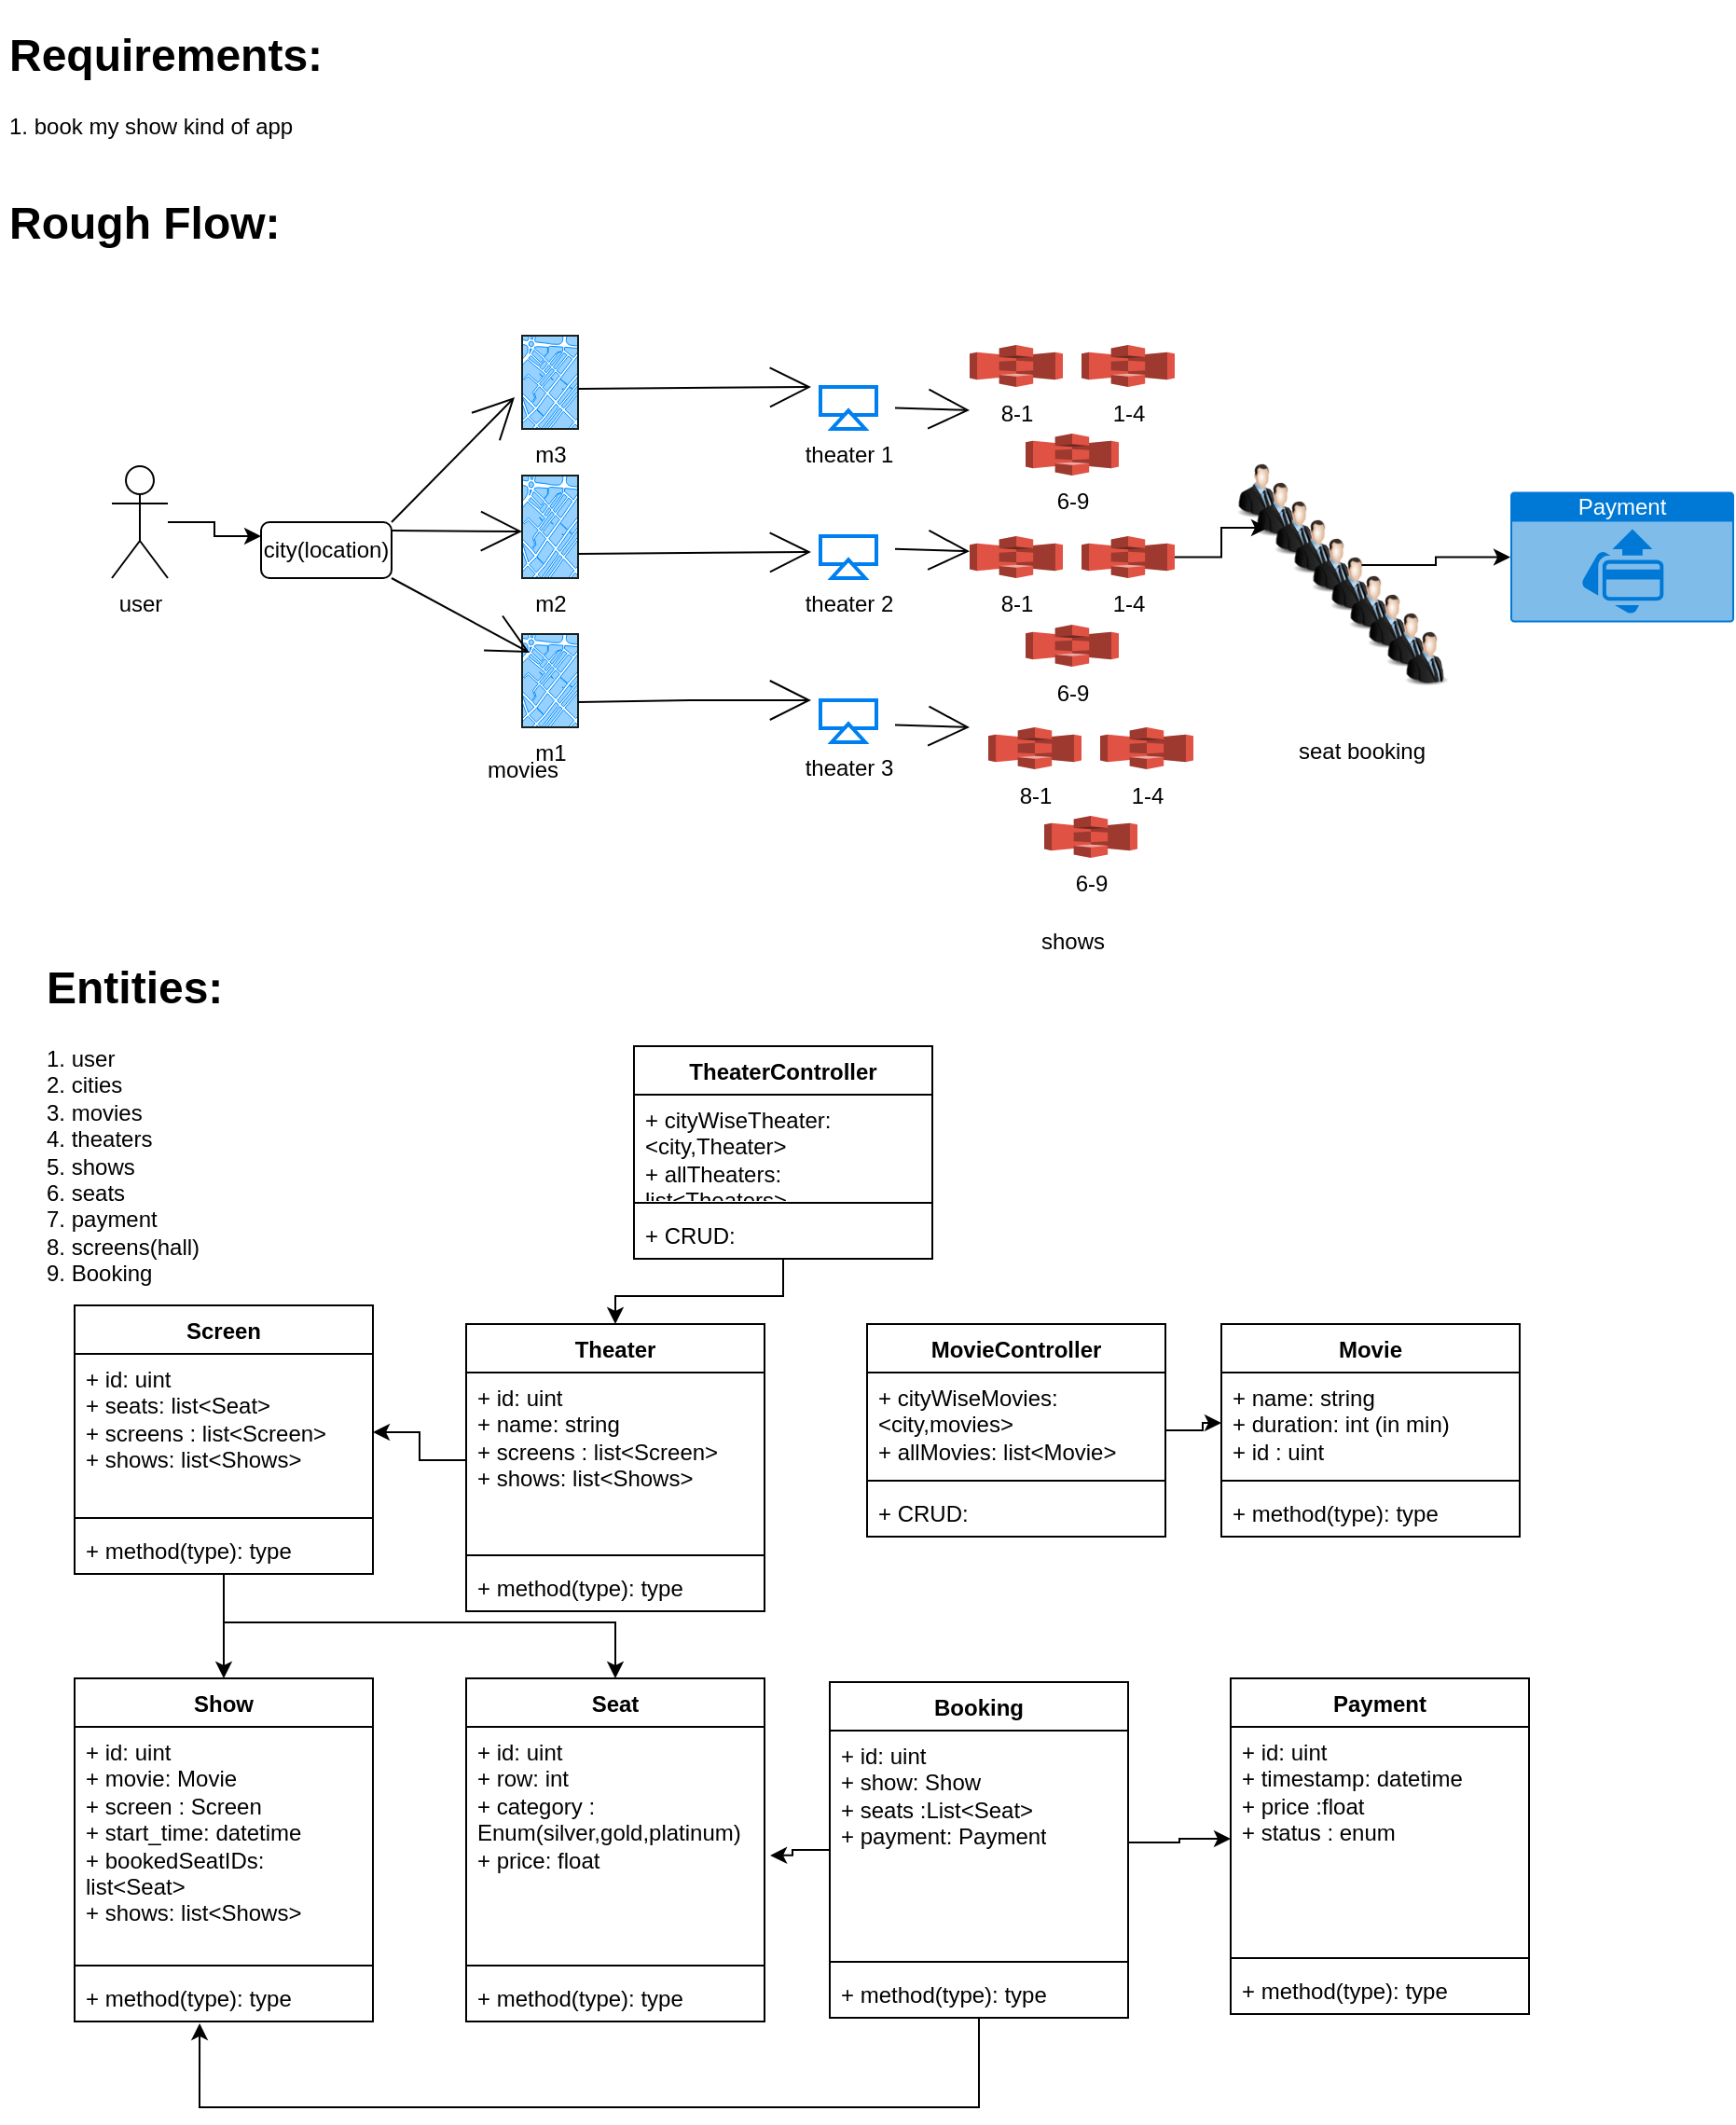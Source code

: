<mxfile version="21.4.0" type="github">
  <diagram name="Page-1" id="S_VMc3f9QzT-krZpT3vm">
    <mxGraphModel dx="1466" dy="2043" grid="1" gridSize="10" guides="1" tooltips="1" connect="1" arrows="1" fold="1" page="1" pageScale="1" pageWidth="827" pageHeight="1169" math="0" shadow="0">
      <root>
        <mxCell id="0" />
        <mxCell id="1" parent="0" />
        <mxCell id="q9Hn70hhjZPMbS5lLQ8r-1" value="&lt;h1&gt;Rough Flow:&lt;/h1&gt;" style="text;html=1;strokeColor=none;fillColor=none;spacing=5;spacingTop=-20;whiteSpace=wrap;overflow=hidden;rounded=0;" vertex="1" parent="1">
          <mxGeometry y="10" width="500" height="60" as="geometry" />
        </mxCell>
        <mxCell id="q9Hn70hhjZPMbS5lLQ8r-67" style="edgeStyle=orthogonalEdgeStyle;rounded=0;orthogonalLoop=1;jettySize=auto;html=1;entryX=0;entryY=0.25;entryDx=0;entryDy=0;" edge="1" parent="1" source="q9Hn70hhjZPMbS5lLQ8r-2" target="q9Hn70hhjZPMbS5lLQ8r-3">
          <mxGeometry relative="1" as="geometry" />
        </mxCell>
        <mxCell id="q9Hn70hhjZPMbS5lLQ8r-2" value="user" style="shape=umlActor;verticalLabelPosition=bottom;verticalAlign=top;html=1;outlineConnect=0;" vertex="1" parent="1">
          <mxGeometry x="60" y="160" width="30" height="60" as="geometry" />
        </mxCell>
        <mxCell id="q9Hn70hhjZPMbS5lLQ8r-3" value="city(location)" style="rounded=1;whiteSpace=wrap;html=1;" vertex="1" parent="1">
          <mxGeometry x="140" y="190" width="70" height="30" as="geometry" />
        </mxCell>
        <mxCell id="q9Hn70hhjZPMbS5lLQ8r-4" value="m3" style="verticalLabelPosition=bottom;verticalAlign=top;html=1;shadow=0;dashed=0;strokeWidth=1;shape=mxgraph.ios.iBgMap;strokeColor=#18211b;strokeColor2=#008cff;fillColor2=#96D1FF;" vertex="1" parent="1">
          <mxGeometry x="280" y="90" width="30" height="50" as="geometry" />
        </mxCell>
        <mxCell id="q9Hn70hhjZPMbS5lLQ8r-6" value="m1" style="verticalLabelPosition=bottom;verticalAlign=top;html=1;shadow=0;dashed=0;strokeWidth=1;shape=mxgraph.ios.iBgMap;strokeColor=#18211b;strokeColor2=#008cff;fillColor2=#96D1FF;" vertex="1" parent="1">
          <mxGeometry x="280" y="250" width="30" height="50" as="geometry" />
        </mxCell>
        <mxCell id="q9Hn70hhjZPMbS5lLQ8r-9" value="m2" style="verticalLabelPosition=bottom;verticalAlign=top;html=1;shadow=0;dashed=0;strokeWidth=1;shape=mxgraph.ios.iBgMap;strokeColor=#18211b;strokeColor2=#008cff;fillColor2=#96D1FF;" vertex="1" parent="1">
          <mxGeometry x="280" y="165" width="30" height="55" as="geometry" />
        </mxCell>
        <mxCell id="q9Hn70hhjZPMbS5lLQ8r-14" value="" style="endArrow=open;html=1;strokeWidth=1;endFill=0;endSize=20;rounded=0;" edge="1" parent="1">
          <mxGeometry width="100" relative="1" as="geometry">
            <mxPoint x="210" y="194.5" as="sourcePoint" />
            <mxPoint x="280" y="195" as="targetPoint" />
          </mxGeometry>
        </mxCell>
        <mxCell id="q9Hn70hhjZPMbS5lLQ8r-15" value="" style="endArrow=open;html=1;strokeWidth=1;endFill=0;endSize=20;rounded=0;entryX=-0.133;entryY=0.66;entryDx=0;entryDy=0;entryPerimeter=0;" edge="1" parent="1" target="q9Hn70hhjZPMbS5lLQ8r-4">
          <mxGeometry width="100" relative="1" as="geometry">
            <mxPoint x="210" y="190" as="sourcePoint" />
            <mxPoint x="300" y="90" as="targetPoint" />
          </mxGeometry>
        </mxCell>
        <mxCell id="q9Hn70hhjZPMbS5lLQ8r-16" value="" style="endArrow=open;html=1;strokeWidth=1;endFill=0;endSize=20;rounded=0;entryX=0.133;entryY=0.2;entryDx=0;entryDy=0;entryPerimeter=0;" edge="1" parent="1" target="q9Hn70hhjZPMbS5lLQ8r-6">
          <mxGeometry width="100" relative="1" as="geometry">
            <mxPoint x="210" y="220" as="sourcePoint" />
            <mxPoint x="280" y="220.5" as="targetPoint" />
            <Array as="points" />
          </mxGeometry>
        </mxCell>
        <mxCell id="q9Hn70hhjZPMbS5lLQ8r-17" value="movies" style="text;html=1;align=center;verticalAlign=middle;resizable=0;points=[];autosize=1;strokeColor=none;fillColor=none;" vertex="1" parent="1">
          <mxGeometry x="250" y="308" width="60" height="30" as="geometry" />
        </mxCell>
        <mxCell id="q9Hn70hhjZPMbS5lLQ8r-22" value="theater 1" style="html=1;verticalLabelPosition=bottom;align=center;labelBackgroundColor=#ffffff;verticalAlign=top;strokeWidth=2;strokeColor=#0080F0;shadow=0;dashed=0;shape=mxgraph.ios7.icons.move_to_folder;" vertex="1" parent="1">
          <mxGeometry x="440" y="117.5" width="30" height="22.5" as="geometry" />
        </mxCell>
        <mxCell id="q9Hn70hhjZPMbS5lLQ8r-23" value="theater 2" style="html=1;verticalLabelPosition=bottom;align=center;labelBackgroundColor=#ffffff;verticalAlign=top;strokeWidth=2;strokeColor=#0080F0;shadow=0;dashed=0;shape=mxgraph.ios7.icons.move_to_folder;" vertex="1" parent="1">
          <mxGeometry x="440" y="197.5" width="30" height="22.5" as="geometry" />
        </mxCell>
        <mxCell id="q9Hn70hhjZPMbS5lLQ8r-24" value="theater 3" style="html=1;verticalLabelPosition=bottom;align=center;labelBackgroundColor=#ffffff;verticalAlign=top;strokeWidth=2;strokeColor=#0080F0;shadow=0;dashed=0;shape=mxgraph.ios7.icons.move_to_folder;" vertex="1" parent="1">
          <mxGeometry x="440" y="285.5" width="30" height="22.5" as="geometry" />
        </mxCell>
        <mxCell id="q9Hn70hhjZPMbS5lLQ8r-25" value="" style="endArrow=open;html=1;strokeWidth=1;endFill=0;endSize=20;rounded=0;entryX=-0.167;entryY=0.378;entryDx=0;entryDy=0;entryPerimeter=0;" edge="1" parent="1" target="q9Hn70hhjZPMbS5lLQ8r-23">
          <mxGeometry width="100" relative="1" as="geometry">
            <mxPoint x="310" y="207" as="sourcePoint" />
            <mxPoint x="376" y="140" as="targetPoint" />
          </mxGeometry>
        </mxCell>
        <mxCell id="q9Hn70hhjZPMbS5lLQ8r-26" value="" style="endArrow=open;html=1;strokeWidth=1;endFill=0;endSize=20;rounded=0;entryX=-0.167;entryY=0.378;entryDx=0;entryDy=0;entryPerimeter=0;" edge="1" parent="1">
          <mxGeometry width="100" relative="1" as="geometry">
            <mxPoint x="310" y="118.5" as="sourcePoint" />
            <mxPoint x="435" y="117.5" as="targetPoint" />
          </mxGeometry>
        </mxCell>
        <mxCell id="q9Hn70hhjZPMbS5lLQ8r-27" value="" style="endArrow=open;html=1;strokeWidth=1;endFill=0;endSize=20;rounded=0;entryX=-0.167;entryY=0.378;entryDx=0;entryDy=0;entryPerimeter=0;" edge="1" parent="1">
          <mxGeometry width="100" relative="1" as="geometry">
            <mxPoint x="310" y="286.5" as="sourcePoint" />
            <mxPoint x="435" y="285.5" as="targetPoint" />
            <Array as="points">
              <mxPoint x="370" y="285.5" />
            </Array>
          </mxGeometry>
        </mxCell>
        <mxCell id="q9Hn70hhjZPMbS5lLQ8r-28" value="8-1" style="outlineConnect=0;dashed=0;verticalLabelPosition=bottom;verticalAlign=top;align=center;html=1;shape=mxgraph.aws3.s3;fillColor=#E05243;gradientColor=none;" vertex="1" parent="1">
          <mxGeometry x="520" y="95" width="50" height="22.5" as="geometry" />
        </mxCell>
        <mxCell id="q9Hn70hhjZPMbS5lLQ8r-30" value="1-4" style="outlineConnect=0;dashed=0;verticalLabelPosition=bottom;verticalAlign=top;align=center;html=1;shape=mxgraph.aws3.s3;fillColor=#E05243;gradientColor=none;" vertex="1" parent="1">
          <mxGeometry x="580" y="95" width="50" height="22.5" as="geometry" />
        </mxCell>
        <mxCell id="q9Hn70hhjZPMbS5lLQ8r-39" value="6-9" style="outlineConnect=0;dashed=0;verticalLabelPosition=bottom;verticalAlign=top;align=center;html=1;shape=mxgraph.aws3.s3;fillColor=#E05243;gradientColor=none;" vertex="1" parent="1">
          <mxGeometry x="550" y="142.5" width="50" height="22.5" as="geometry" />
        </mxCell>
        <mxCell id="q9Hn70hhjZPMbS5lLQ8r-40" style="edgeStyle=orthogonalEdgeStyle;rounded=0;orthogonalLoop=1;jettySize=auto;html=1;exitX=0.5;exitY=1;exitDx=0;exitDy=0;exitPerimeter=0;" edge="1" parent="1" source="q9Hn70hhjZPMbS5lLQ8r-39" target="q9Hn70hhjZPMbS5lLQ8r-39">
          <mxGeometry relative="1" as="geometry" />
        </mxCell>
        <mxCell id="q9Hn70hhjZPMbS5lLQ8r-41" value="8-1" style="outlineConnect=0;dashed=0;verticalLabelPosition=bottom;verticalAlign=top;align=center;html=1;shape=mxgraph.aws3.s3;fillColor=#E05243;gradientColor=none;" vertex="1" parent="1">
          <mxGeometry x="520" y="197.5" width="50" height="22.5" as="geometry" />
        </mxCell>
        <mxCell id="q9Hn70hhjZPMbS5lLQ8r-66" style="edgeStyle=orthogonalEdgeStyle;rounded=0;orthogonalLoop=1;jettySize=auto;html=1;" edge="1" parent="1" source="q9Hn70hhjZPMbS5lLQ8r-42" target="q9Hn70hhjZPMbS5lLQ8r-54">
          <mxGeometry relative="1" as="geometry" />
        </mxCell>
        <mxCell id="q9Hn70hhjZPMbS5lLQ8r-42" value="1-4" style="outlineConnect=0;dashed=0;verticalLabelPosition=bottom;verticalAlign=top;align=center;html=1;shape=mxgraph.aws3.s3;fillColor=#E05243;gradientColor=none;" vertex="1" parent="1">
          <mxGeometry x="580" y="197.5" width="50" height="22.5" as="geometry" />
        </mxCell>
        <mxCell id="q9Hn70hhjZPMbS5lLQ8r-43" value="6-9" style="outlineConnect=0;dashed=0;verticalLabelPosition=bottom;verticalAlign=top;align=center;html=1;shape=mxgraph.aws3.s3;fillColor=#E05243;gradientColor=none;" vertex="1" parent="1">
          <mxGeometry x="550" y="245" width="50" height="22.5" as="geometry" />
        </mxCell>
        <mxCell id="q9Hn70hhjZPMbS5lLQ8r-44" style="edgeStyle=orthogonalEdgeStyle;rounded=0;orthogonalLoop=1;jettySize=auto;html=1;exitX=0.5;exitY=1;exitDx=0;exitDy=0;exitPerimeter=0;" edge="1" parent="1" source="q9Hn70hhjZPMbS5lLQ8r-43" target="q9Hn70hhjZPMbS5lLQ8r-43">
          <mxGeometry relative="1" as="geometry" />
        </mxCell>
        <mxCell id="q9Hn70hhjZPMbS5lLQ8r-45" value="8-1" style="outlineConnect=0;dashed=0;verticalLabelPosition=bottom;verticalAlign=top;align=center;html=1;shape=mxgraph.aws3.s3;fillColor=#E05243;gradientColor=none;" vertex="1" parent="1">
          <mxGeometry x="530" y="300" width="50" height="22.5" as="geometry" />
        </mxCell>
        <mxCell id="q9Hn70hhjZPMbS5lLQ8r-46" value="1-4" style="outlineConnect=0;dashed=0;verticalLabelPosition=bottom;verticalAlign=top;align=center;html=1;shape=mxgraph.aws3.s3;fillColor=#E05243;gradientColor=none;" vertex="1" parent="1">
          <mxGeometry x="590" y="300" width="50" height="22.5" as="geometry" />
        </mxCell>
        <mxCell id="q9Hn70hhjZPMbS5lLQ8r-47" value="6-9" style="outlineConnect=0;dashed=0;verticalLabelPosition=bottom;verticalAlign=top;align=center;html=1;shape=mxgraph.aws3.s3;fillColor=#E05243;gradientColor=none;" vertex="1" parent="1">
          <mxGeometry x="560" y="347.5" width="50" height="22.5" as="geometry" />
        </mxCell>
        <mxCell id="q9Hn70hhjZPMbS5lLQ8r-48" style="edgeStyle=orthogonalEdgeStyle;rounded=0;orthogonalLoop=1;jettySize=auto;html=1;exitX=0.5;exitY=1;exitDx=0;exitDy=0;exitPerimeter=0;" edge="1" parent="1" source="q9Hn70hhjZPMbS5lLQ8r-47" target="q9Hn70hhjZPMbS5lLQ8r-47">
          <mxGeometry relative="1" as="geometry" />
        </mxCell>
        <mxCell id="q9Hn70hhjZPMbS5lLQ8r-49" value="" style="endArrow=open;html=1;strokeWidth=1;endFill=0;endSize=20;rounded=0;" edge="1" parent="1">
          <mxGeometry width="100" relative="1" as="geometry">
            <mxPoint x="480" y="128.75" as="sourcePoint" />
            <mxPoint x="520" y="130" as="targetPoint" />
          </mxGeometry>
        </mxCell>
        <mxCell id="q9Hn70hhjZPMbS5lLQ8r-50" value="" style="endArrow=open;html=1;strokeWidth=1;endFill=0;endSize=20;rounded=0;" edge="1" parent="1">
          <mxGeometry width="100" relative="1" as="geometry">
            <mxPoint x="480" y="298.75" as="sourcePoint" />
            <mxPoint x="520" y="300" as="targetPoint" />
          </mxGeometry>
        </mxCell>
        <mxCell id="q9Hn70hhjZPMbS5lLQ8r-51" value="" style="endArrow=open;html=1;strokeWidth=1;endFill=0;endSize=20;rounded=0;" edge="1" parent="1">
          <mxGeometry width="100" relative="1" as="geometry">
            <mxPoint x="480" y="204.38" as="sourcePoint" />
            <mxPoint x="520" y="205.63" as="targetPoint" />
          </mxGeometry>
        </mxCell>
        <mxCell id="q9Hn70hhjZPMbS5lLQ8r-52" value="" style="image;html=1;image=img/lib/clip_art/people/Suit_Man_128x128.png" vertex="1" parent="1">
          <mxGeometry x="660" y="150.5" width="30" height="45" as="geometry" />
        </mxCell>
        <mxCell id="q9Hn70hhjZPMbS5lLQ8r-53" value="" style="image;html=1;image=img/lib/clip_art/people/Suit_Man_128x128.png" vertex="1" parent="1">
          <mxGeometry x="670" y="160.5" width="30" height="45" as="geometry" />
        </mxCell>
        <mxCell id="q9Hn70hhjZPMbS5lLQ8r-54" value="" style="image;html=1;image=img/lib/clip_art/people/Suit_Man_128x128.png" vertex="1" parent="1">
          <mxGeometry x="680" y="170.5" width="30" height="45" as="geometry" />
        </mxCell>
        <mxCell id="q9Hn70hhjZPMbS5lLQ8r-55" value="" style="image;html=1;image=img/lib/clip_art/people/Suit_Man_128x128.png" vertex="1" parent="1">
          <mxGeometry x="690" y="180.5" width="30" height="45" as="geometry" />
        </mxCell>
        <mxCell id="q9Hn70hhjZPMbS5lLQ8r-65" style="edgeStyle=orthogonalEdgeStyle;rounded=0;orthogonalLoop=1;jettySize=auto;html=1;" edge="1" parent="1" source="q9Hn70hhjZPMbS5lLQ8r-56" target="q9Hn70hhjZPMbS5lLQ8r-64">
          <mxGeometry relative="1" as="geometry" />
        </mxCell>
        <mxCell id="q9Hn70hhjZPMbS5lLQ8r-56" value="" style="image;html=1;image=img/lib/clip_art/people/Suit_Man_128x128.png" vertex="1" parent="1">
          <mxGeometry x="700" y="190.5" width="30" height="45" as="geometry" />
        </mxCell>
        <mxCell id="q9Hn70hhjZPMbS5lLQ8r-57" value="" style="image;html=1;image=img/lib/clip_art/people/Suit_Man_128x128.png" vertex="1" parent="1">
          <mxGeometry x="710" y="200.5" width="30" height="45" as="geometry" />
        </mxCell>
        <mxCell id="q9Hn70hhjZPMbS5lLQ8r-58" value="" style="image;html=1;image=img/lib/clip_art/people/Suit_Man_128x128.png" vertex="1" parent="1">
          <mxGeometry x="720" y="210.5" width="30" height="45" as="geometry" />
        </mxCell>
        <mxCell id="q9Hn70hhjZPMbS5lLQ8r-59" value="" style="image;html=1;image=img/lib/clip_art/people/Suit_Man_128x128.png" vertex="1" parent="1">
          <mxGeometry x="730" y="220.5" width="30" height="45" as="geometry" />
        </mxCell>
        <mxCell id="q9Hn70hhjZPMbS5lLQ8r-60" value="" style="image;html=1;image=img/lib/clip_art/people/Suit_Man_128x128.png" vertex="1" parent="1">
          <mxGeometry x="740" y="230.5" width="30" height="45" as="geometry" />
        </mxCell>
        <mxCell id="q9Hn70hhjZPMbS5lLQ8r-61" value="" style="image;html=1;image=img/lib/clip_art/people/Suit_Man_128x128.png" vertex="1" parent="1">
          <mxGeometry x="750" y="240.5" width="30" height="45" as="geometry" />
        </mxCell>
        <mxCell id="q9Hn70hhjZPMbS5lLQ8r-63" value="seat booking" style="text;html=1;align=center;verticalAlign=middle;resizable=0;points=[];autosize=1;strokeColor=none;fillColor=none;" vertex="1" parent="1">
          <mxGeometry x="685" y="298" width="90" height="30" as="geometry" />
        </mxCell>
        <mxCell id="q9Hn70hhjZPMbS5lLQ8r-64" value="Payment" style="html=1;whiteSpace=wrap;strokeColor=none;fillColor=#0079D6;labelPosition=center;verticalLabelPosition=middle;verticalAlign=top;align=center;fontSize=12;outlineConnect=0;spacingTop=-6;fontColor=#FFFFFF;sketch=0;shape=mxgraph.sitemap.payment;" vertex="1" parent="1">
          <mxGeometry x="810" y="173.75" width="120" height="70" as="geometry" />
        </mxCell>
        <mxCell id="q9Hn70hhjZPMbS5lLQ8r-68" value="&lt;h1&gt;Entities:&lt;/h1&gt;&lt;div&gt;1. user&lt;/div&gt;&lt;div&gt;2. cities&lt;/div&gt;&lt;div&gt;3. movies&lt;/div&gt;&lt;div&gt;4. theaters&lt;/div&gt;&lt;div&gt;5. shows&lt;/div&gt;&lt;div&gt;6. seats&lt;/div&gt;&lt;div&gt;7. payment&lt;/div&gt;&lt;div&gt;8. screens(hall)&lt;/div&gt;&lt;div&gt;9. Booking&lt;/div&gt;" style="text;html=1;strokeColor=none;fillColor=none;spacing=5;spacingTop=-20;whiteSpace=wrap;overflow=hidden;rounded=0;" vertex="1" parent="1">
          <mxGeometry x="20" y="420" width="360" height="190" as="geometry" />
        </mxCell>
        <mxCell id="q9Hn70hhjZPMbS5lLQ8r-69" value="shows" style="text;html=1;align=center;verticalAlign=middle;resizable=0;points=[];autosize=1;strokeColor=none;fillColor=none;" vertex="1" parent="1">
          <mxGeometry x="545" y="400" width="60" height="30" as="geometry" />
        </mxCell>
        <mxCell id="q9Hn70hhjZPMbS5lLQ8r-70" value="&lt;h1&gt;Requirements:&lt;/h1&gt;&lt;div&gt;1. book my show kind of app&lt;/div&gt;" style="text;html=1;strokeColor=none;fillColor=none;spacing=5;spacingTop=-20;whiteSpace=wrap;overflow=hidden;rounded=0;" vertex="1" parent="1">
          <mxGeometry y="-80" width="190" height="80" as="geometry" />
        </mxCell>
        <mxCell id="q9Hn70hhjZPMbS5lLQ8r-71" value="Movie" style="swimlane;fontStyle=1;align=center;verticalAlign=top;childLayout=stackLayout;horizontal=1;startSize=26;horizontalStack=0;resizeParent=1;resizeParentMax=0;resizeLast=0;collapsible=1;marginBottom=0;whiteSpace=wrap;html=1;" vertex="1" parent="1">
          <mxGeometry x="655" y="620" width="160" height="114" as="geometry" />
        </mxCell>
        <mxCell id="q9Hn70hhjZPMbS5lLQ8r-72" value="+ name: string&lt;br&gt;+ duration: int (in min)&lt;br&gt;+ id : uint" style="text;strokeColor=none;fillColor=none;align=left;verticalAlign=top;spacingLeft=4;spacingRight=4;overflow=hidden;rotatable=0;points=[[0,0.5],[1,0.5]];portConstraint=eastwest;whiteSpace=wrap;html=1;" vertex="1" parent="q9Hn70hhjZPMbS5lLQ8r-71">
          <mxGeometry y="26" width="160" height="54" as="geometry" />
        </mxCell>
        <mxCell id="q9Hn70hhjZPMbS5lLQ8r-73" value="" style="line;strokeWidth=1;fillColor=none;align=left;verticalAlign=middle;spacingTop=-1;spacingLeft=3;spacingRight=3;rotatable=0;labelPosition=right;points=[];portConstraint=eastwest;strokeColor=inherit;" vertex="1" parent="q9Hn70hhjZPMbS5lLQ8r-71">
          <mxGeometry y="80" width="160" height="8" as="geometry" />
        </mxCell>
        <mxCell id="q9Hn70hhjZPMbS5lLQ8r-74" value="+ method(type): type" style="text;strokeColor=none;fillColor=none;align=left;verticalAlign=top;spacingLeft=4;spacingRight=4;overflow=hidden;rotatable=0;points=[[0,0.5],[1,0.5]];portConstraint=eastwest;whiteSpace=wrap;html=1;" vertex="1" parent="q9Hn70hhjZPMbS5lLQ8r-71">
          <mxGeometry y="88" width="160" height="26" as="geometry" />
        </mxCell>
        <mxCell id="q9Hn70hhjZPMbS5lLQ8r-88" style="edgeStyle=orthogonalEdgeStyle;rounded=0;orthogonalLoop=1;jettySize=auto;html=1;entryX=0;entryY=0.5;entryDx=0;entryDy=0;" edge="1" parent="1" source="q9Hn70hhjZPMbS5lLQ8r-75" target="q9Hn70hhjZPMbS5lLQ8r-72">
          <mxGeometry relative="1" as="geometry" />
        </mxCell>
        <mxCell id="q9Hn70hhjZPMbS5lLQ8r-75" value="MovieController" style="swimlane;fontStyle=1;align=center;verticalAlign=top;childLayout=stackLayout;horizontal=1;startSize=26;horizontalStack=0;resizeParent=1;resizeParentMax=0;resizeLast=0;collapsible=1;marginBottom=0;whiteSpace=wrap;html=1;" vertex="1" parent="1">
          <mxGeometry x="465" y="620" width="160" height="114" as="geometry" />
        </mxCell>
        <mxCell id="q9Hn70hhjZPMbS5lLQ8r-76" value="+ cityWiseMovies: &amp;lt;city,movies&amp;gt;&lt;br&gt;+ allMovies: list&amp;lt;Movie&amp;gt;" style="text;strokeColor=none;fillColor=none;align=left;verticalAlign=top;spacingLeft=4;spacingRight=4;overflow=hidden;rotatable=0;points=[[0,0.5],[1,0.5]];portConstraint=eastwest;whiteSpace=wrap;html=1;" vertex="1" parent="q9Hn70hhjZPMbS5lLQ8r-75">
          <mxGeometry y="26" width="160" height="54" as="geometry" />
        </mxCell>
        <mxCell id="q9Hn70hhjZPMbS5lLQ8r-77" value="" style="line;strokeWidth=1;fillColor=none;align=left;verticalAlign=middle;spacingTop=-1;spacingLeft=3;spacingRight=3;rotatable=0;labelPosition=right;points=[];portConstraint=eastwest;strokeColor=inherit;" vertex="1" parent="q9Hn70hhjZPMbS5lLQ8r-75">
          <mxGeometry y="80" width="160" height="8" as="geometry" />
        </mxCell>
        <mxCell id="q9Hn70hhjZPMbS5lLQ8r-78" value="+ CRUD:" style="text;strokeColor=none;fillColor=none;align=left;verticalAlign=top;spacingLeft=4;spacingRight=4;overflow=hidden;rotatable=0;points=[[0,0.5],[1,0.5]];portConstraint=eastwest;whiteSpace=wrap;html=1;" vertex="1" parent="q9Hn70hhjZPMbS5lLQ8r-75">
          <mxGeometry y="88" width="160" height="26" as="geometry" />
        </mxCell>
        <mxCell id="q9Hn70hhjZPMbS5lLQ8r-79" value="Theater" style="swimlane;fontStyle=1;align=center;verticalAlign=top;childLayout=stackLayout;horizontal=1;startSize=26;horizontalStack=0;resizeParent=1;resizeParentMax=0;resizeLast=0;collapsible=1;marginBottom=0;whiteSpace=wrap;html=1;" vertex="1" parent="1">
          <mxGeometry x="250" y="620" width="160" height="154" as="geometry" />
        </mxCell>
        <mxCell id="q9Hn70hhjZPMbS5lLQ8r-80" value="+ id: uint&lt;br&gt;+ name: string&lt;br&gt;+ screens : list&amp;lt;Screen&amp;gt;&lt;br&gt;+ shows: list&amp;lt;Shows&amp;gt;" style="text;strokeColor=none;fillColor=none;align=left;verticalAlign=top;spacingLeft=4;spacingRight=4;overflow=hidden;rotatable=0;points=[[0,0.5],[1,0.5]];portConstraint=eastwest;whiteSpace=wrap;html=1;" vertex="1" parent="q9Hn70hhjZPMbS5lLQ8r-79">
          <mxGeometry y="26" width="160" height="94" as="geometry" />
        </mxCell>
        <mxCell id="q9Hn70hhjZPMbS5lLQ8r-81" value="" style="line;strokeWidth=1;fillColor=none;align=left;verticalAlign=middle;spacingTop=-1;spacingLeft=3;spacingRight=3;rotatable=0;labelPosition=right;points=[];portConstraint=eastwest;strokeColor=inherit;" vertex="1" parent="q9Hn70hhjZPMbS5lLQ8r-79">
          <mxGeometry y="120" width="160" height="8" as="geometry" />
        </mxCell>
        <mxCell id="q9Hn70hhjZPMbS5lLQ8r-82" value="+ method(type): type" style="text;strokeColor=none;fillColor=none;align=left;verticalAlign=top;spacingLeft=4;spacingRight=4;overflow=hidden;rotatable=0;points=[[0,0.5],[1,0.5]];portConstraint=eastwest;whiteSpace=wrap;html=1;" vertex="1" parent="q9Hn70hhjZPMbS5lLQ8r-79">
          <mxGeometry y="128" width="160" height="26" as="geometry" />
        </mxCell>
        <mxCell id="q9Hn70hhjZPMbS5lLQ8r-115" style="edgeStyle=orthogonalEdgeStyle;rounded=0;orthogonalLoop=1;jettySize=auto;html=1;entryX=0.5;entryY=0;entryDx=0;entryDy=0;" edge="1" parent="1" source="q9Hn70hhjZPMbS5lLQ8r-83" target="q9Hn70hhjZPMbS5lLQ8r-90">
          <mxGeometry relative="1" as="geometry" />
        </mxCell>
        <mxCell id="q9Hn70hhjZPMbS5lLQ8r-116" style="edgeStyle=orthogonalEdgeStyle;rounded=0;orthogonalLoop=1;jettySize=auto;html=1;" edge="1" parent="1" source="q9Hn70hhjZPMbS5lLQ8r-83" target="q9Hn70hhjZPMbS5lLQ8r-95">
          <mxGeometry relative="1" as="geometry">
            <Array as="points">
              <mxPoint x="120" y="780" />
              <mxPoint x="330" y="780" />
            </Array>
          </mxGeometry>
        </mxCell>
        <mxCell id="q9Hn70hhjZPMbS5lLQ8r-83" value="Screen" style="swimlane;fontStyle=1;align=center;verticalAlign=top;childLayout=stackLayout;horizontal=1;startSize=26;horizontalStack=0;resizeParent=1;resizeParentMax=0;resizeLast=0;collapsible=1;marginBottom=0;whiteSpace=wrap;html=1;" vertex="1" parent="1">
          <mxGeometry x="40" y="610" width="160" height="144" as="geometry" />
        </mxCell>
        <mxCell id="q9Hn70hhjZPMbS5lLQ8r-84" value="+ id: uint&lt;br&gt;+ seats: list&amp;lt;Seat&amp;gt;&lt;br&gt;+ screens : list&amp;lt;Screen&amp;gt;&lt;br&gt;+ shows: list&amp;lt;Shows&amp;gt;" style="text;strokeColor=none;fillColor=none;align=left;verticalAlign=top;spacingLeft=4;spacingRight=4;overflow=hidden;rotatable=0;points=[[0,0.5],[1,0.5]];portConstraint=eastwest;whiteSpace=wrap;html=1;" vertex="1" parent="q9Hn70hhjZPMbS5lLQ8r-83">
          <mxGeometry y="26" width="160" height="84" as="geometry" />
        </mxCell>
        <mxCell id="q9Hn70hhjZPMbS5lLQ8r-85" value="" style="line;strokeWidth=1;fillColor=none;align=left;verticalAlign=middle;spacingTop=-1;spacingLeft=3;spacingRight=3;rotatable=0;labelPosition=right;points=[];portConstraint=eastwest;strokeColor=inherit;" vertex="1" parent="q9Hn70hhjZPMbS5lLQ8r-83">
          <mxGeometry y="110" width="160" height="8" as="geometry" />
        </mxCell>
        <mxCell id="q9Hn70hhjZPMbS5lLQ8r-86" value="+ method(type): type" style="text;strokeColor=none;fillColor=none;align=left;verticalAlign=top;spacingLeft=4;spacingRight=4;overflow=hidden;rotatable=0;points=[[0,0.5],[1,0.5]];portConstraint=eastwest;whiteSpace=wrap;html=1;" vertex="1" parent="q9Hn70hhjZPMbS5lLQ8r-83">
          <mxGeometry y="118" width="160" height="26" as="geometry" />
        </mxCell>
        <mxCell id="q9Hn70hhjZPMbS5lLQ8r-87" style="edgeStyle=orthogonalEdgeStyle;rounded=0;orthogonalLoop=1;jettySize=auto;html=1;" edge="1" parent="1" source="q9Hn70hhjZPMbS5lLQ8r-80" target="q9Hn70hhjZPMbS5lLQ8r-84">
          <mxGeometry relative="1" as="geometry" />
        </mxCell>
        <mxCell id="q9Hn70hhjZPMbS5lLQ8r-90" value="Show" style="swimlane;fontStyle=1;align=center;verticalAlign=top;childLayout=stackLayout;horizontal=1;startSize=26;horizontalStack=0;resizeParent=1;resizeParentMax=0;resizeLast=0;collapsible=1;marginBottom=0;whiteSpace=wrap;html=1;" vertex="1" parent="1">
          <mxGeometry x="40" y="810" width="160" height="184" as="geometry" />
        </mxCell>
        <mxCell id="q9Hn70hhjZPMbS5lLQ8r-91" value="+ id: uint&lt;br&gt;+ movie: Movie&lt;br&gt;+ screen : Screen&lt;br&gt;+ start_time: datetime&lt;br&gt;+ bookedSeatIDs: list&amp;lt;Seat&amp;gt;&lt;br&gt;+ shows: list&amp;lt;Shows&amp;gt;" style="text;strokeColor=none;fillColor=none;align=left;verticalAlign=top;spacingLeft=4;spacingRight=4;overflow=hidden;rotatable=0;points=[[0,0.5],[1,0.5]];portConstraint=eastwest;whiteSpace=wrap;html=1;" vertex="1" parent="q9Hn70hhjZPMbS5lLQ8r-90">
          <mxGeometry y="26" width="160" height="124" as="geometry" />
        </mxCell>
        <mxCell id="q9Hn70hhjZPMbS5lLQ8r-92" value="" style="line;strokeWidth=1;fillColor=none;align=left;verticalAlign=middle;spacingTop=-1;spacingLeft=3;spacingRight=3;rotatable=0;labelPosition=right;points=[];portConstraint=eastwest;strokeColor=inherit;" vertex="1" parent="q9Hn70hhjZPMbS5lLQ8r-90">
          <mxGeometry y="150" width="160" height="8" as="geometry" />
        </mxCell>
        <mxCell id="q9Hn70hhjZPMbS5lLQ8r-93" value="+ method(type): type" style="text;strokeColor=none;fillColor=none;align=left;verticalAlign=top;spacingLeft=4;spacingRight=4;overflow=hidden;rotatable=0;points=[[0,0.5],[1,0.5]];portConstraint=eastwest;whiteSpace=wrap;html=1;" vertex="1" parent="q9Hn70hhjZPMbS5lLQ8r-90">
          <mxGeometry y="158" width="160" height="26" as="geometry" />
        </mxCell>
        <mxCell id="q9Hn70hhjZPMbS5lLQ8r-95" value="Seat" style="swimlane;fontStyle=1;align=center;verticalAlign=top;childLayout=stackLayout;horizontal=1;startSize=26;horizontalStack=0;resizeParent=1;resizeParentMax=0;resizeLast=0;collapsible=1;marginBottom=0;whiteSpace=wrap;html=1;" vertex="1" parent="1">
          <mxGeometry x="250" y="810" width="160" height="184" as="geometry" />
        </mxCell>
        <mxCell id="q9Hn70hhjZPMbS5lLQ8r-96" value="+ id: uint&lt;br&gt;+ row: int&lt;br&gt;+ category : Enum(silver,gold,platinum)&lt;br&gt;+ price: float" style="text;strokeColor=none;fillColor=none;align=left;verticalAlign=top;spacingLeft=4;spacingRight=4;overflow=hidden;rotatable=0;points=[[0,0.5],[1,0.5]];portConstraint=eastwest;whiteSpace=wrap;html=1;" vertex="1" parent="q9Hn70hhjZPMbS5lLQ8r-95">
          <mxGeometry y="26" width="160" height="124" as="geometry" />
        </mxCell>
        <mxCell id="q9Hn70hhjZPMbS5lLQ8r-97" value="" style="line;strokeWidth=1;fillColor=none;align=left;verticalAlign=middle;spacingTop=-1;spacingLeft=3;spacingRight=3;rotatable=0;labelPosition=right;points=[];portConstraint=eastwest;strokeColor=inherit;" vertex="1" parent="q9Hn70hhjZPMbS5lLQ8r-95">
          <mxGeometry y="150" width="160" height="8" as="geometry" />
        </mxCell>
        <mxCell id="q9Hn70hhjZPMbS5lLQ8r-98" value="+ method(type): type" style="text;strokeColor=none;fillColor=none;align=left;verticalAlign=top;spacingLeft=4;spacingRight=4;overflow=hidden;rotatable=0;points=[[0,0.5],[1,0.5]];portConstraint=eastwest;whiteSpace=wrap;html=1;" vertex="1" parent="q9Hn70hhjZPMbS5lLQ8r-95">
          <mxGeometry y="158" width="160" height="26" as="geometry" />
        </mxCell>
        <mxCell id="q9Hn70hhjZPMbS5lLQ8r-103" style="edgeStyle=orthogonalEdgeStyle;rounded=0;orthogonalLoop=1;jettySize=auto;html=1;" edge="1" parent="1" source="q9Hn70hhjZPMbS5lLQ8r-99" target="q9Hn70hhjZPMbS5lLQ8r-79">
          <mxGeometry relative="1" as="geometry" />
        </mxCell>
        <mxCell id="q9Hn70hhjZPMbS5lLQ8r-99" value="TheaterController" style="swimlane;fontStyle=1;align=center;verticalAlign=top;childLayout=stackLayout;horizontal=1;startSize=26;horizontalStack=0;resizeParent=1;resizeParentMax=0;resizeLast=0;collapsible=1;marginBottom=0;whiteSpace=wrap;html=1;" vertex="1" parent="1">
          <mxGeometry x="340" y="471" width="160" height="114" as="geometry" />
        </mxCell>
        <mxCell id="q9Hn70hhjZPMbS5lLQ8r-100" value="+ cityWiseTheater: &amp;lt;city,Theater&amp;gt;&lt;br&gt;+ allTheaters: list&amp;lt;Theaters&amp;gt;" style="text;strokeColor=none;fillColor=none;align=left;verticalAlign=top;spacingLeft=4;spacingRight=4;overflow=hidden;rotatable=0;points=[[0,0.5],[1,0.5]];portConstraint=eastwest;whiteSpace=wrap;html=1;" vertex="1" parent="q9Hn70hhjZPMbS5lLQ8r-99">
          <mxGeometry y="26" width="160" height="54" as="geometry" />
        </mxCell>
        <mxCell id="q9Hn70hhjZPMbS5lLQ8r-101" value="" style="line;strokeWidth=1;fillColor=none;align=left;verticalAlign=middle;spacingTop=-1;spacingLeft=3;spacingRight=3;rotatable=0;labelPosition=right;points=[];portConstraint=eastwest;strokeColor=inherit;" vertex="1" parent="q9Hn70hhjZPMbS5lLQ8r-99">
          <mxGeometry y="80" width="160" height="8" as="geometry" />
        </mxCell>
        <mxCell id="q9Hn70hhjZPMbS5lLQ8r-102" value="+ CRUD:" style="text;strokeColor=none;fillColor=none;align=left;verticalAlign=top;spacingLeft=4;spacingRight=4;overflow=hidden;rotatable=0;points=[[0,0.5],[1,0.5]];portConstraint=eastwest;whiteSpace=wrap;html=1;" vertex="1" parent="q9Hn70hhjZPMbS5lLQ8r-99">
          <mxGeometry y="88" width="160" height="26" as="geometry" />
        </mxCell>
        <mxCell id="q9Hn70hhjZPMbS5lLQ8r-117" style="edgeStyle=orthogonalEdgeStyle;rounded=0;orthogonalLoop=1;jettySize=auto;html=1;entryX=0.419;entryY=1.038;entryDx=0;entryDy=0;entryPerimeter=0;" edge="1" parent="1" source="q9Hn70hhjZPMbS5lLQ8r-105" target="q9Hn70hhjZPMbS5lLQ8r-93">
          <mxGeometry relative="1" as="geometry">
            <Array as="points">
              <mxPoint x="525" y="1040" />
              <mxPoint x="107" y="1040" />
            </Array>
          </mxGeometry>
        </mxCell>
        <mxCell id="q9Hn70hhjZPMbS5lLQ8r-118" style="edgeStyle=orthogonalEdgeStyle;rounded=0;orthogonalLoop=1;jettySize=auto;html=1;entryX=1.019;entryY=0.556;entryDx=0;entryDy=0;entryPerimeter=0;" edge="1" parent="1" source="q9Hn70hhjZPMbS5lLQ8r-105" target="q9Hn70hhjZPMbS5lLQ8r-96">
          <mxGeometry relative="1" as="geometry" />
        </mxCell>
        <mxCell id="q9Hn70hhjZPMbS5lLQ8r-105" value="Booking" style="swimlane;fontStyle=1;align=center;verticalAlign=top;childLayout=stackLayout;horizontal=1;startSize=26;horizontalStack=0;resizeParent=1;resizeParentMax=0;resizeLast=0;collapsible=1;marginBottom=0;whiteSpace=wrap;html=1;" vertex="1" parent="1">
          <mxGeometry x="445" y="812" width="160" height="180" as="geometry" />
        </mxCell>
        <mxCell id="q9Hn70hhjZPMbS5lLQ8r-106" value="+ id: uint&lt;br&gt;+ show: Show&lt;br&gt;+ seats :List&amp;lt;Seat&amp;gt;&lt;br&gt;+ payment: Payment" style="text;strokeColor=none;fillColor=none;align=left;verticalAlign=top;spacingLeft=4;spacingRight=4;overflow=hidden;rotatable=0;points=[[0,0.5],[1,0.5]];portConstraint=eastwest;whiteSpace=wrap;html=1;" vertex="1" parent="q9Hn70hhjZPMbS5lLQ8r-105">
          <mxGeometry y="26" width="160" height="120" as="geometry" />
        </mxCell>
        <mxCell id="q9Hn70hhjZPMbS5lLQ8r-107" value="" style="line;strokeWidth=1;fillColor=none;align=left;verticalAlign=middle;spacingTop=-1;spacingLeft=3;spacingRight=3;rotatable=0;labelPosition=right;points=[];portConstraint=eastwest;strokeColor=inherit;" vertex="1" parent="q9Hn70hhjZPMbS5lLQ8r-105">
          <mxGeometry y="146" width="160" height="8" as="geometry" />
        </mxCell>
        <mxCell id="q9Hn70hhjZPMbS5lLQ8r-108" value="+ method(type): type" style="text;strokeColor=none;fillColor=none;align=left;verticalAlign=top;spacingLeft=4;spacingRight=4;overflow=hidden;rotatable=0;points=[[0,0.5],[1,0.5]];portConstraint=eastwest;whiteSpace=wrap;html=1;" vertex="1" parent="q9Hn70hhjZPMbS5lLQ8r-105">
          <mxGeometry y="154" width="160" height="26" as="geometry" />
        </mxCell>
        <mxCell id="q9Hn70hhjZPMbS5lLQ8r-109" value="Payment" style="swimlane;fontStyle=1;align=center;verticalAlign=top;childLayout=stackLayout;horizontal=1;startSize=26;horizontalStack=0;resizeParent=1;resizeParentMax=0;resizeLast=0;collapsible=1;marginBottom=0;whiteSpace=wrap;html=1;" vertex="1" parent="1">
          <mxGeometry x="660" y="810" width="160" height="180" as="geometry" />
        </mxCell>
        <mxCell id="q9Hn70hhjZPMbS5lLQ8r-110" value="+ id: uint&lt;br&gt;+ timestamp: datetime&lt;br&gt;+ price :float&lt;br&gt;+ status : enum" style="text;strokeColor=none;fillColor=none;align=left;verticalAlign=top;spacingLeft=4;spacingRight=4;overflow=hidden;rotatable=0;points=[[0,0.5],[1,0.5]];portConstraint=eastwest;whiteSpace=wrap;html=1;" vertex="1" parent="q9Hn70hhjZPMbS5lLQ8r-109">
          <mxGeometry y="26" width="160" height="120" as="geometry" />
        </mxCell>
        <mxCell id="q9Hn70hhjZPMbS5lLQ8r-111" value="" style="line;strokeWidth=1;fillColor=none;align=left;verticalAlign=middle;spacingTop=-1;spacingLeft=3;spacingRight=3;rotatable=0;labelPosition=right;points=[];portConstraint=eastwest;strokeColor=inherit;" vertex="1" parent="q9Hn70hhjZPMbS5lLQ8r-109">
          <mxGeometry y="146" width="160" height="8" as="geometry" />
        </mxCell>
        <mxCell id="q9Hn70hhjZPMbS5lLQ8r-112" value="+ method(type): type" style="text;strokeColor=none;fillColor=none;align=left;verticalAlign=top;spacingLeft=4;spacingRight=4;overflow=hidden;rotatable=0;points=[[0,0.5],[1,0.5]];portConstraint=eastwest;whiteSpace=wrap;html=1;" vertex="1" parent="q9Hn70hhjZPMbS5lLQ8r-109">
          <mxGeometry y="154" width="160" height="26" as="geometry" />
        </mxCell>
        <mxCell id="q9Hn70hhjZPMbS5lLQ8r-113" style="edgeStyle=orthogonalEdgeStyle;rounded=0;orthogonalLoop=1;jettySize=auto;html=1;entryX=0;entryY=0.5;entryDx=0;entryDy=0;" edge="1" parent="1" source="q9Hn70hhjZPMbS5lLQ8r-106" target="q9Hn70hhjZPMbS5lLQ8r-110">
          <mxGeometry relative="1" as="geometry" />
        </mxCell>
      </root>
    </mxGraphModel>
  </diagram>
</mxfile>
